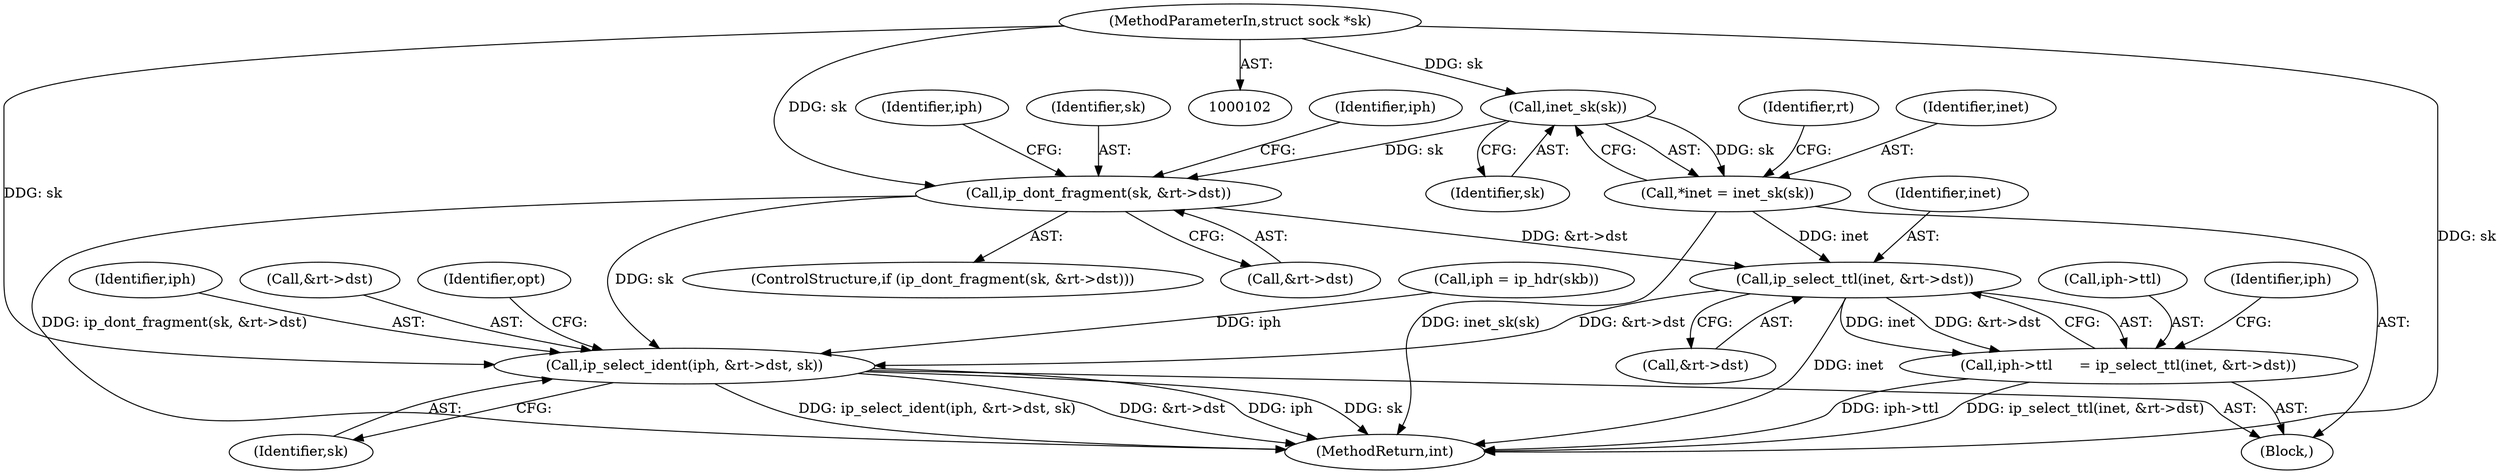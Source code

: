 digraph "0_linux_f6d8bd051c391c1c0458a30b2a7abcd939329259_21@pointer" {
"1000112" [label="(Call,inet_sk(sk))"];
"1000104" [label="(MethodParameterIn,struct sock *sk)"];
"1000110" [label="(Call,*inet = inet_sk(sk))"];
"1000179" [label="(Call,ip_select_ttl(inet, &rt->dst))"];
"1000175" [label="(Call,iph->ttl      = ip_select_ttl(inet, &rt->dst))"];
"1000206" [label="(Call,ip_select_ident(iph, &rt->dst, sk))"];
"1000157" [label="(Call,ip_dont_fragment(sk, &rt->dst))"];
"1000157" [label="(Call,ip_dont_fragment(sk, &rt->dst))"];
"1000175" [label="(Call,iph->ttl      = ip_select_ttl(inet, &rt->dst))"];
"1000259" [label="(MethodReturn,int)"];
"1000180" [label="(Identifier,inet)"];
"1000110" [label="(Call,*inet = inet_sk(sk))"];
"1000156" [label="(ControlStructure,if (ip_dont_fragment(sk, &rt->dst)))"];
"1000108" [label="(Block,)"];
"1000135" [label="(Call,iph = ip_hdr(skb))"];
"1000176" [label="(Call,iph->ttl)"];
"1000113" [label="(Identifier,sk)"];
"1000206" [label="(Call,ip_select_ident(iph, &rt->dst, sk))"];
"1000111" [label="(Identifier,inet)"];
"1000112" [label="(Call,inet_sk(sk))"];
"1000165" [label="(Identifier,iph)"];
"1000104" [label="(MethodParameterIn,struct sock *sk)"];
"1000187" [label="(Identifier,iph)"];
"1000207" [label="(Identifier,iph)"];
"1000158" [label="(Identifier,sk)"];
"1000116" [label="(Identifier,rt)"];
"1000212" [label="(Identifier,sk)"];
"1000159" [label="(Call,&rt->dst)"];
"1000181" [label="(Call,&rt->dst)"];
"1000208" [label="(Call,&rt->dst)"];
"1000179" [label="(Call,ip_select_ttl(inet, &rt->dst))"];
"1000172" [label="(Identifier,iph)"];
"1000215" [label="(Identifier,opt)"];
"1000112" -> "1000110"  [label="AST: "];
"1000112" -> "1000113"  [label="CFG: "];
"1000113" -> "1000112"  [label="AST: "];
"1000110" -> "1000112"  [label="CFG: "];
"1000112" -> "1000110"  [label="DDG: sk"];
"1000104" -> "1000112"  [label="DDG: sk"];
"1000112" -> "1000157"  [label="DDG: sk"];
"1000104" -> "1000102"  [label="AST: "];
"1000104" -> "1000259"  [label="DDG: sk"];
"1000104" -> "1000157"  [label="DDG: sk"];
"1000104" -> "1000206"  [label="DDG: sk"];
"1000110" -> "1000108"  [label="AST: "];
"1000111" -> "1000110"  [label="AST: "];
"1000116" -> "1000110"  [label="CFG: "];
"1000110" -> "1000259"  [label="DDG: inet_sk(sk)"];
"1000110" -> "1000179"  [label="DDG: inet"];
"1000179" -> "1000175"  [label="AST: "];
"1000179" -> "1000181"  [label="CFG: "];
"1000180" -> "1000179"  [label="AST: "];
"1000181" -> "1000179"  [label="AST: "];
"1000175" -> "1000179"  [label="CFG: "];
"1000179" -> "1000259"  [label="DDG: inet"];
"1000179" -> "1000175"  [label="DDG: inet"];
"1000179" -> "1000175"  [label="DDG: &rt->dst"];
"1000157" -> "1000179"  [label="DDG: &rt->dst"];
"1000179" -> "1000206"  [label="DDG: &rt->dst"];
"1000175" -> "1000108"  [label="AST: "];
"1000176" -> "1000175"  [label="AST: "];
"1000187" -> "1000175"  [label="CFG: "];
"1000175" -> "1000259"  [label="DDG: ip_select_ttl(inet, &rt->dst)"];
"1000175" -> "1000259"  [label="DDG: iph->ttl"];
"1000206" -> "1000108"  [label="AST: "];
"1000206" -> "1000212"  [label="CFG: "];
"1000207" -> "1000206"  [label="AST: "];
"1000208" -> "1000206"  [label="AST: "];
"1000212" -> "1000206"  [label="AST: "];
"1000215" -> "1000206"  [label="CFG: "];
"1000206" -> "1000259"  [label="DDG: sk"];
"1000206" -> "1000259"  [label="DDG: ip_select_ident(iph, &rt->dst, sk)"];
"1000206" -> "1000259"  [label="DDG: &rt->dst"];
"1000206" -> "1000259"  [label="DDG: iph"];
"1000135" -> "1000206"  [label="DDG: iph"];
"1000157" -> "1000206"  [label="DDG: sk"];
"1000157" -> "1000156"  [label="AST: "];
"1000157" -> "1000159"  [label="CFG: "];
"1000158" -> "1000157"  [label="AST: "];
"1000159" -> "1000157"  [label="AST: "];
"1000165" -> "1000157"  [label="CFG: "];
"1000172" -> "1000157"  [label="CFG: "];
"1000157" -> "1000259"  [label="DDG: ip_dont_fragment(sk, &rt->dst)"];
}
